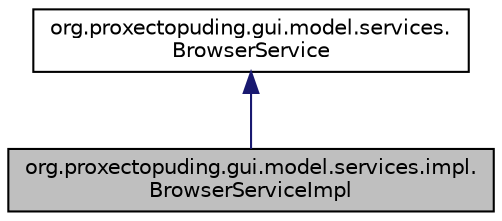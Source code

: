 digraph "org.proxectopuding.gui.model.services.impl.BrowserServiceImpl"
{
  edge [fontname="Helvetica",fontsize="10",labelfontname="Helvetica",labelfontsize="10"];
  node [fontname="Helvetica",fontsize="10",shape=record];
  Node0 [label="org.proxectopuding.gui.model.services.impl.\lBrowserServiceImpl",height=0.2,width=0.4,color="black", fillcolor="grey75", style="filled", fontcolor="black"];
  Node1 -> Node0 [dir="back",color="midnightblue",fontsize="10",style="solid",fontname="Helvetica"];
  Node1 [label="org.proxectopuding.gui.model.services.\lBrowserService",height=0.2,width=0.4,color="black", fillcolor="white", style="filled",URL="$interfaceorg_1_1proxectopuding_1_1gui_1_1model_1_1services_1_1BrowserService.html"];
}
